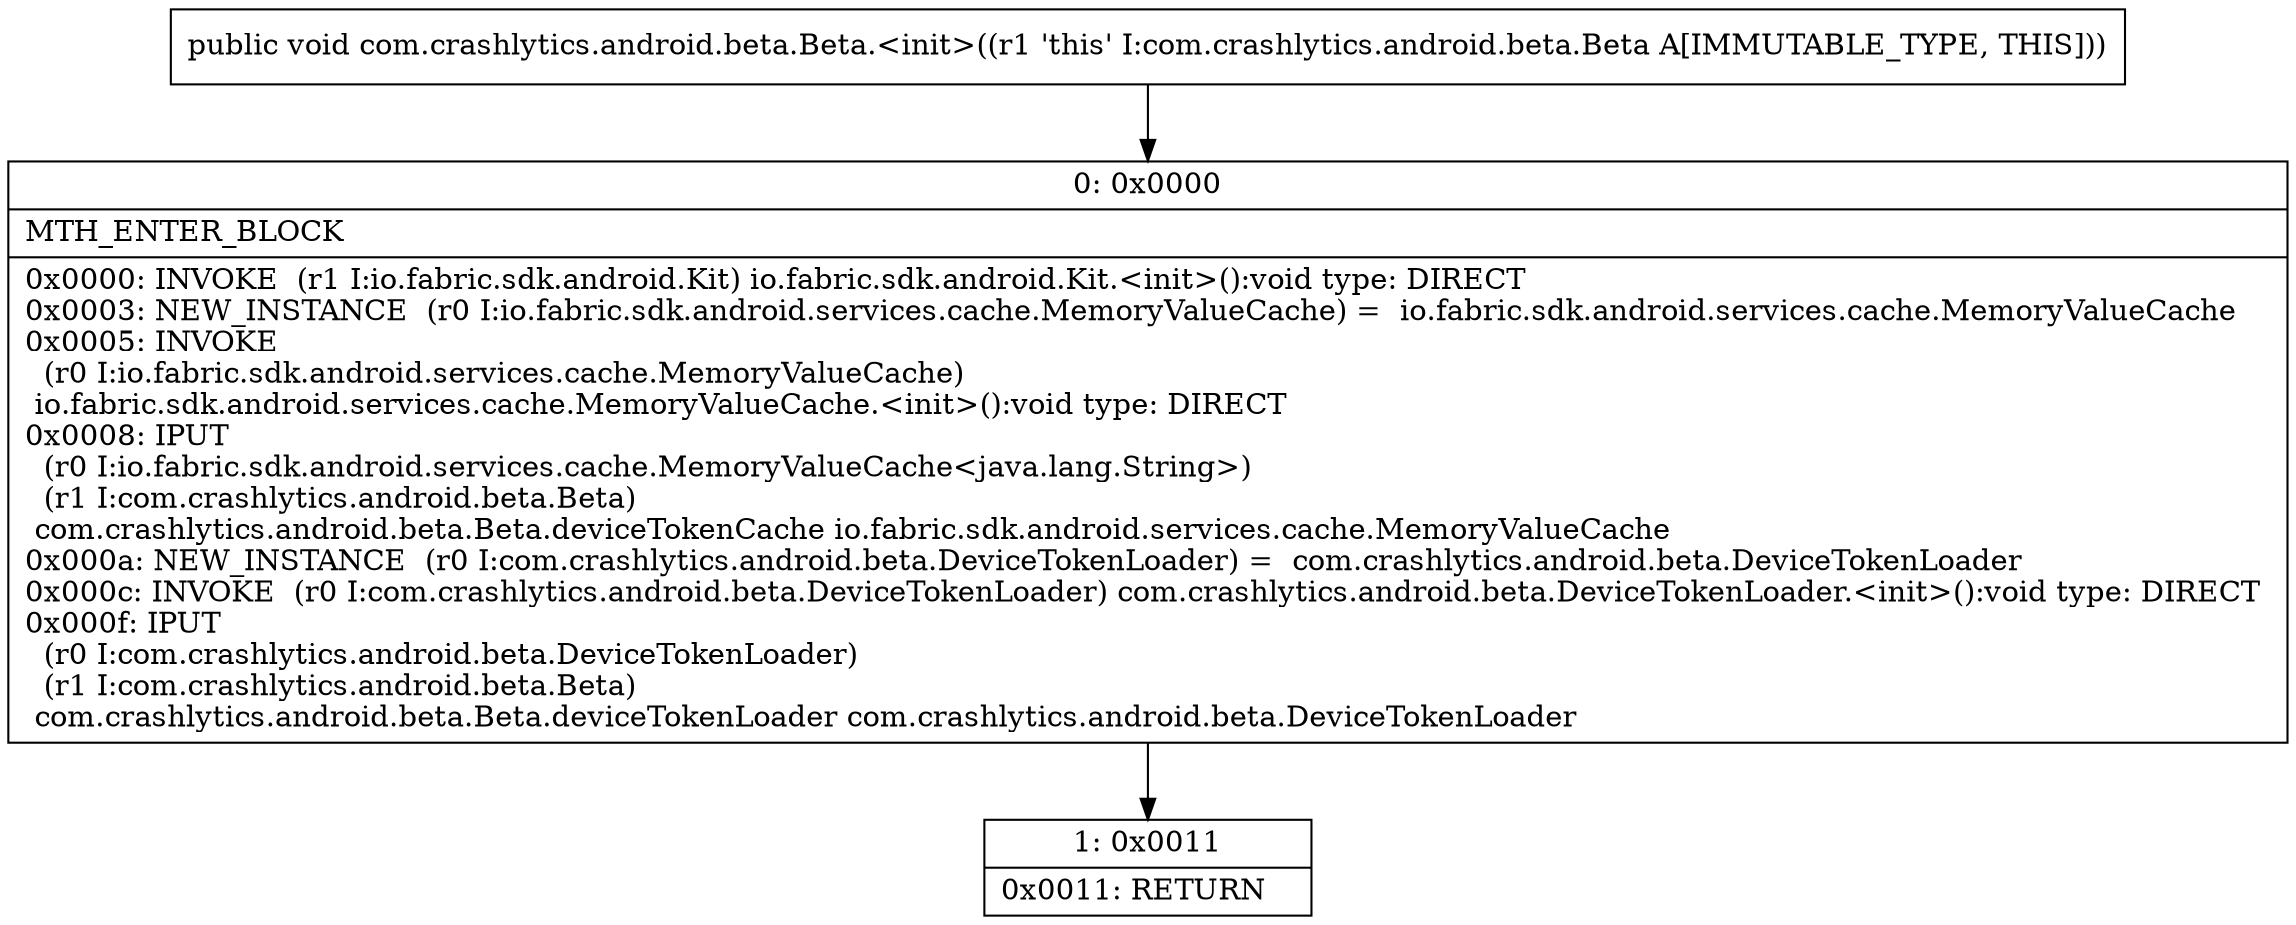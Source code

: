 digraph "CFG forcom.crashlytics.android.beta.Beta.\<init\>()V" {
Node_0 [shape=record,label="{0\:\ 0x0000|MTH_ENTER_BLOCK\l|0x0000: INVOKE  (r1 I:io.fabric.sdk.android.Kit) io.fabric.sdk.android.Kit.\<init\>():void type: DIRECT \l0x0003: NEW_INSTANCE  (r0 I:io.fabric.sdk.android.services.cache.MemoryValueCache) =  io.fabric.sdk.android.services.cache.MemoryValueCache \l0x0005: INVOKE  \l  (r0 I:io.fabric.sdk.android.services.cache.MemoryValueCache)\l io.fabric.sdk.android.services.cache.MemoryValueCache.\<init\>():void type: DIRECT \l0x0008: IPUT  \l  (r0 I:io.fabric.sdk.android.services.cache.MemoryValueCache\<java.lang.String\>)\l  (r1 I:com.crashlytics.android.beta.Beta)\l com.crashlytics.android.beta.Beta.deviceTokenCache io.fabric.sdk.android.services.cache.MemoryValueCache \l0x000a: NEW_INSTANCE  (r0 I:com.crashlytics.android.beta.DeviceTokenLoader) =  com.crashlytics.android.beta.DeviceTokenLoader \l0x000c: INVOKE  (r0 I:com.crashlytics.android.beta.DeviceTokenLoader) com.crashlytics.android.beta.DeviceTokenLoader.\<init\>():void type: DIRECT \l0x000f: IPUT  \l  (r0 I:com.crashlytics.android.beta.DeviceTokenLoader)\l  (r1 I:com.crashlytics.android.beta.Beta)\l com.crashlytics.android.beta.Beta.deviceTokenLoader com.crashlytics.android.beta.DeviceTokenLoader \l}"];
Node_1 [shape=record,label="{1\:\ 0x0011|0x0011: RETURN   \l}"];
MethodNode[shape=record,label="{public void com.crashlytics.android.beta.Beta.\<init\>((r1 'this' I:com.crashlytics.android.beta.Beta A[IMMUTABLE_TYPE, THIS])) }"];
MethodNode -> Node_0;
Node_0 -> Node_1;
}

